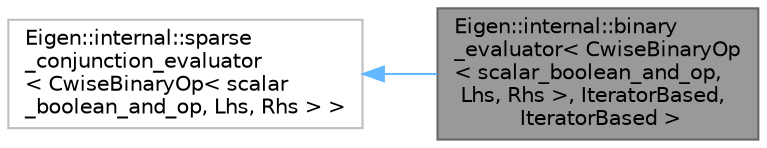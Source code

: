 digraph "Eigen::internal::binary_evaluator&lt; CwiseBinaryOp&lt; scalar_boolean_and_op, Lhs, Rhs &gt;, IteratorBased, IteratorBased &gt;"
{
 // LATEX_PDF_SIZE
  bgcolor="transparent";
  edge [fontname=Helvetica,fontsize=10,labelfontname=Helvetica,labelfontsize=10];
  node [fontname=Helvetica,fontsize=10,shape=box,height=0.2,width=0.4];
  rankdir="LR";
  Node1 [id="Node000001",label="Eigen::internal::binary\l_evaluator\< CwiseBinaryOp\l\< scalar_boolean_and_op,\l Lhs, Rhs \>, IteratorBased,\l IteratorBased \>",height=0.2,width=0.4,color="gray40", fillcolor="grey60", style="filled", fontcolor="black",tooltip=" "];
  Node2 -> Node1 [id="edge1_Node000001_Node000002",dir="back",color="steelblue1",style="solid",tooltip=" "];
  Node2 [id="Node000002",label="Eigen::internal::sparse\l_conjunction_evaluator\l\< CwiseBinaryOp\< scalar\l_boolean_and_op, Lhs, Rhs \> \>",height=0.2,width=0.4,color="grey75", fillcolor="white", style="filled",URL="$structEigen_1_1internal_1_1sparse__conjunction__evaluator.html",tooltip=" "];
}
